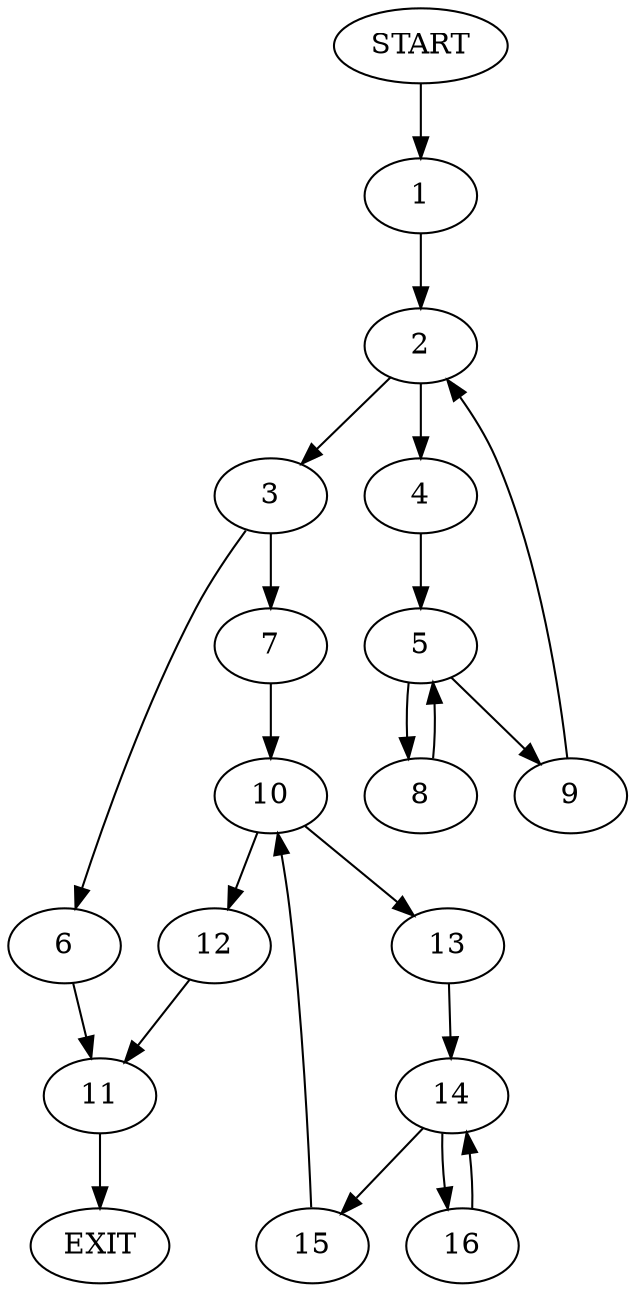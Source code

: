 digraph {
0 [label="START"]
17 [label="EXIT"]
0 -> 1
1 -> 2
2 -> 3
2 -> 4
4 -> 5
3 -> 6
3 -> 7
5 -> 8
5 -> 9
8 -> 5
9 -> 2
7 -> 10
6 -> 11
10 -> 12
10 -> 13
12 -> 11
13 -> 14
14 -> 15
14 -> 16
15 -> 10
16 -> 14
11 -> 17
}
